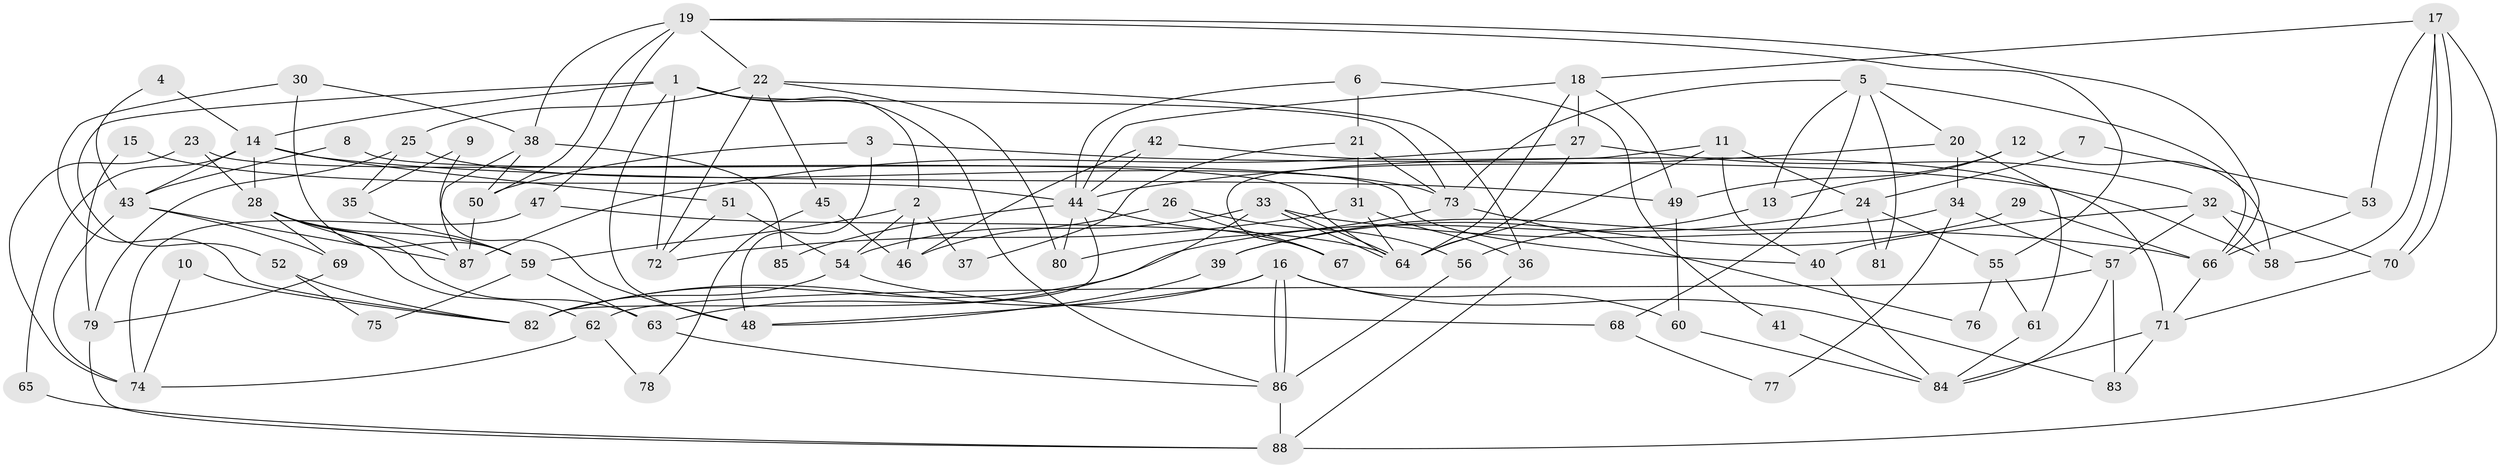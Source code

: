 // coarse degree distribution, {11: 0.017857142857142856, 9: 0.08928571428571429, 3: 0.23214285714285715, 1: 0.017857142857142856, 7: 0.07142857142857142, 2: 0.08928571428571429, 4: 0.16071428571428573, 5: 0.14285714285714285, 10: 0.017857142857142856, 8: 0.03571428571428571, 6: 0.125}
// Generated by graph-tools (version 1.1) at 2025/52/02/27/25 19:52:01]
// undirected, 88 vertices, 176 edges
graph export_dot {
graph [start="1"]
  node [color=gray90,style=filled];
  1;
  2;
  3;
  4;
  5;
  6;
  7;
  8;
  9;
  10;
  11;
  12;
  13;
  14;
  15;
  16;
  17;
  18;
  19;
  20;
  21;
  22;
  23;
  24;
  25;
  26;
  27;
  28;
  29;
  30;
  31;
  32;
  33;
  34;
  35;
  36;
  37;
  38;
  39;
  40;
  41;
  42;
  43;
  44;
  45;
  46;
  47;
  48;
  49;
  50;
  51;
  52;
  53;
  54;
  55;
  56;
  57;
  58;
  59;
  60;
  61;
  62;
  63;
  64;
  65;
  66;
  67;
  68;
  69;
  70;
  71;
  72;
  73;
  74;
  75;
  76;
  77;
  78;
  79;
  80;
  81;
  82;
  83;
  84;
  85;
  86;
  87;
  88;
  1 -- 2;
  1 -- 14;
  1 -- 48;
  1 -- 52;
  1 -- 72;
  1 -- 73;
  1 -- 86;
  2 -- 54;
  2 -- 59;
  2 -- 37;
  2 -- 46;
  3 -- 48;
  3 -- 58;
  3 -- 50;
  4 -- 14;
  4 -- 43;
  5 -- 66;
  5 -- 13;
  5 -- 20;
  5 -- 68;
  5 -- 73;
  5 -- 81;
  6 -- 21;
  6 -- 44;
  6 -- 41;
  7 -- 24;
  7 -- 53;
  8 -- 43;
  8 -- 40;
  9 -- 35;
  9 -- 48;
  10 -- 82;
  10 -- 74;
  11 -- 64;
  11 -- 40;
  11 -- 24;
  11 -- 67;
  12 -- 58;
  12 -- 49;
  12 -- 13;
  13 -- 56;
  14 -- 28;
  14 -- 43;
  14 -- 49;
  14 -- 51;
  14 -- 65;
  15 -- 79;
  15 -- 44;
  16 -- 60;
  16 -- 86;
  16 -- 86;
  16 -- 48;
  16 -- 82;
  16 -- 83;
  17 -- 18;
  17 -- 70;
  17 -- 70;
  17 -- 53;
  17 -- 58;
  17 -- 88;
  18 -- 64;
  18 -- 27;
  18 -- 44;
  18 -- 49;
  19 -- 50;
  19 -- 66;
  19 -- 22;
  19 -- 38;
  19 -- 47;
  19 -- 55;
  20 -- 44;
  20 -- 34;
  20 -- 61;
  21 -- 31;
  21 -- 73;
  21 -- 37;
  22 -- 36;
  22 -- 25;
  22 -- 45;
  22 -- 72;
  22 -- 80;
  23 -- 74;
  23 -- 28;
  23 -- 64;
  24 -- 82;
  24 -- 55;
  24 -- 81;
  25 -- 73;
  25 -- 35;
  25 -- 79;
  26 -- 46;
  26 -- 67;
  26 -- 56;
  27 -- 64;
  27 -- 87;
  27 -- 32;
  28 -- 59;
  28 -- 63;
  28 -- 62;
  28 -- 69;
  28 -- 87;
  29 -- 66;
  29 -- 39;
  30 -- 38;
  30 -- 82;
  30 -- 59;
  31 -- 72;
  31 -- 64;
  31 -- 36;
  32 -- 70;
  32 -- 40;
  32 -- 57;
  32 -- 58;
  33 -- 54;
  33 -- 64;
  33 -- 64;
  33 -- 63;
  33 -- 66;
  34 -- 57;
  34 -- 39;
  34 -- 77;
  35 -- 59;
  36 -- 88;
  38 -- 87;
  38 -- 50;
  38 -- 85;
  39 -- 48;
  40 -- 84;
  41 -- 84;
  42 -- 44;
  42 -- 71;
  42 -- 46;
  43 -- 69;
  43 -- 87;
  43 -- 74;
  44 -- 80;
  44 -- 67;
  44 -- 82;
  44 -- 85;
  45 -- 46;
  45 -- 78;
  47 -- 64;
  47 -- 74;
  49 -- 60;
  50 -- 87;
  51 -- 72;
  51 -- 54;
  52 -- 82;
  52 -- 75;
  53 -- 66;
  54 -- 82;
  54 -- 68;
  55 -- 61;
  55 -- 76;
  56 -- 86;
  57 -- 62;
  57 -- 83;
  57 -- 84;
  59 -- 63;
  59 -- 75;
  60 -- 84;
  61 -- 84;
  62 -- 74;
  62 -- 78;
  63 -- 86;
  65 -- 88;
  66 -- 71;
  68 -- 77;
  69 -- 79;
  70 -- 71;
  71 -- 84;
  71 -- 83;
  73 -- 76;
  73 -- 80;
  79 -- 88;
  86 -- 88;
}
